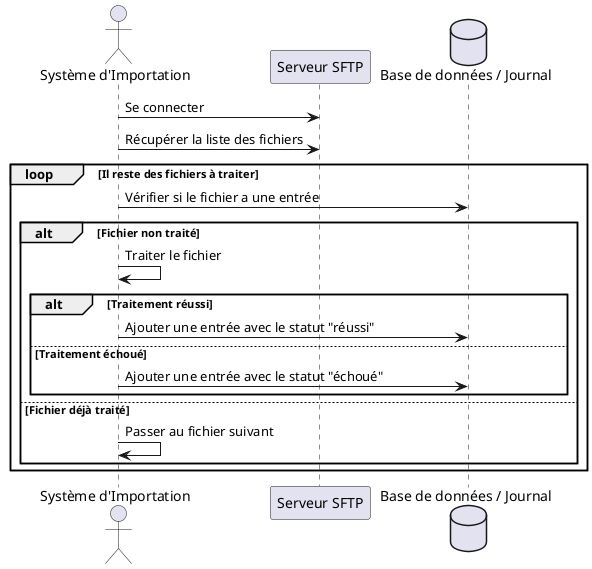 @startuml
actor "Système d'Importation" as importation
participant "Serveur SFTP" as sftp
database "Base de données / Journal" as db

importation -> sftp: Se connecter
importation -> sftp: Récupérer la liste des fichiers

loop Il reste des fichiers à traiter
  importation -> db: Vérifier si le fichier a une entrée
  alt Fichier non traité
    importation -> importation: Traiter le fichier
    alt Traitement réussi
      importation -> db: Ajouter une entrée avec le statut "réussi"
    else Traitement échoué
      importation -> db: Ajouter une entrée avec le statut "échoué"
    end
  else Fichier déjà traité
    importation -> importation: Passer au fichier suivant
  end
end
@enduml